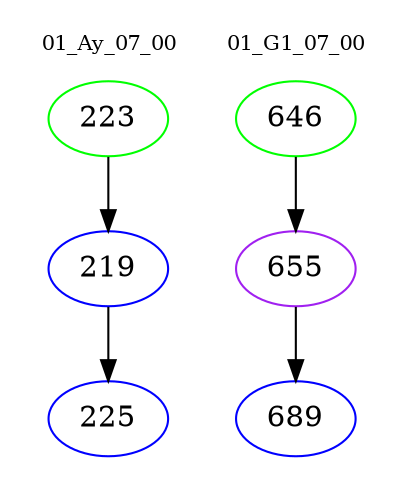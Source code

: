 digraph{
subgraph cluster_0 {
color = white
label = "01_Ay_07_00";
fontsize=10;
T0_223 [label="223", color="green"]
T0_223 -> T0_219 [color="black"]
T0_219 [label="219", color="blue"]
T0_219 -> T0_225 [color="black"]
T0_225 [label="225", color="blue"]
}
subgraph cluster_1 {
color = white
label = "01_G1_07_00";
fontsize=10;
T1_646 [label="646", color="green"]
T1_646 -> T1_655 [color="black"]
T1_655 [label="655", color="purple"]
T1_655 -> T1_689 [color="black"]
T1_689 [label="689", color="blue"]
}
}
